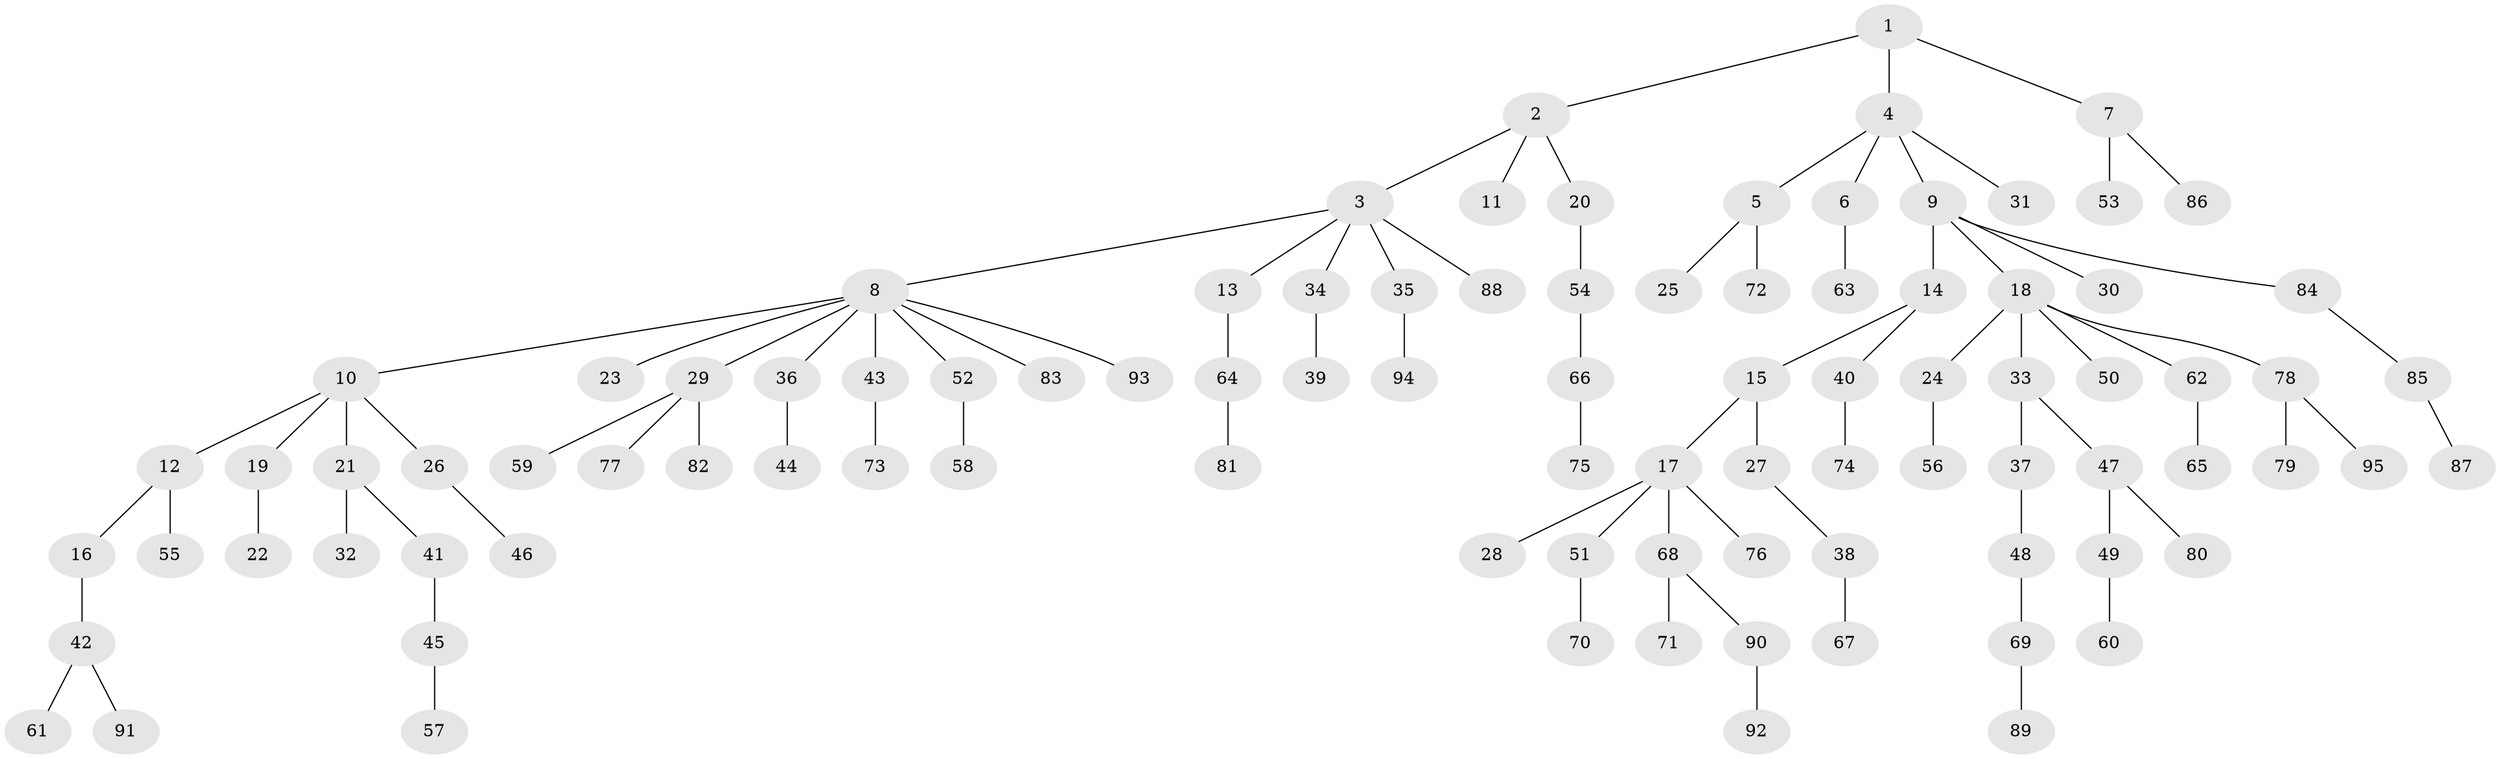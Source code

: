 // Generated by graph-tools (version 1.1) at 2025/52/03/09/25 04:52:57]
// undirected, 95 vertices, 94 edges
graph export_dot {
graph [start="1"]
  node [color=gray90,style=filled];
  1;
  2;
  3;
  4;
  5;
  6;
  7;
  8;
  9;
  10;
  11;
  12;
  13;
  14;
  15;
  16;
  17;
  18;
  19;
  20;
  21;
  22;
  23;
  24;
  25;
  26;
  27;
  28;
  29;
  30;
  31;
  32;
  33;
  34;
  35;
  36;
  37;
  38;
  39;
  40;
  41;
  42;
  43;
  44;
  45;
  46;
  47;
  48;
  49;
  50;
  51;
  52;
  53;
  54;
  55;
  56;
  57;
  58;
  59;
  60;
  61;
  62;
  63;
  64;
  65;
  66;
  67;
  68;
  69;
  70;
  71;
  72;
  73;
  74;
  75;
  76;
  77;
  78;
  79;
  80;
  81;
  82;
  83;
  84;
  85;
  86;
  87;
  88;
  89;
  90;
  91;
  92;
  93;
  94;
  95;
  1 -- 2;
  1 -- 4;
  1 -- 7;
  2 -- 3;
  2 -- 11;
  2 -- 20;
  3 -- 8;
  3 -- 13;
  3 -- 34;
  3 -- 35;
  3 -- 88;
  4 -- 5;
  4 -- 6;
  4 -- 9;
  4 -- 31;
  5 -- 25;
  5 -- 72;
  6 -- 63;
  7 -- 53;
  7 -- 86;
  8 -- 10;
  8 -- 23;
  8 -- 29;
  8 -- 36;
  8 -- 43;
  8 -- 52;
  8 -- 83;
  8 -- 93;
  9 -- 14;
  9 -- 18;
  9 -- 30;
  9 -- 84;
  10 -- 12;
  10 -- 19;
  10 -- 21;
  10 -- 26;
  12 -- 16;
  12 -- 55;
  13 -- 64;
  14 -- 15;
  14 -- 40;
  15 -- 17;
  15 -- 27;
  16 -- 42;
  17 -- 28;
  17 -- 51;
  17 -- 68;
  17 -- 76;
  18 -- 24;
  18 -- 33;
  18 -- 50;
  18 -- 62;
  18 -- 78;
  19 -- 22;
  20 -- 54;
  21 -- 32;
  21 -- 41;
  24 -- 56;
  26 -- 46;
  27 -- 38;
  29 -- 59;
  29 -- 77;
  29 -- 82;
  33 -- 37;
  33 -- 47;
  34 -- 39;
  35 -- 94;
  36 -- 44;
  37 -- 48;
  38 -- 67;
  40 -- 74;
  41 -- 45;
  42 -- 61;
  42 -- 91;
  43 -- 73;
  45 -- 57;
  47 -- 49;
  47 -- 80;
  48 -- 69;
  49 -- 60;
  51 -- 70;
  52 -- 58;
  54 -- 66;
  62 -- 65;
  64 -- 81;
  66 -- 75;
  68 -- 71;
  68 -- 90;
  69 -- 89;
  78 -- 79;
  78 -- 95;
  84 -- 85;
  85 -- 87;
  90 -- 92;
}
